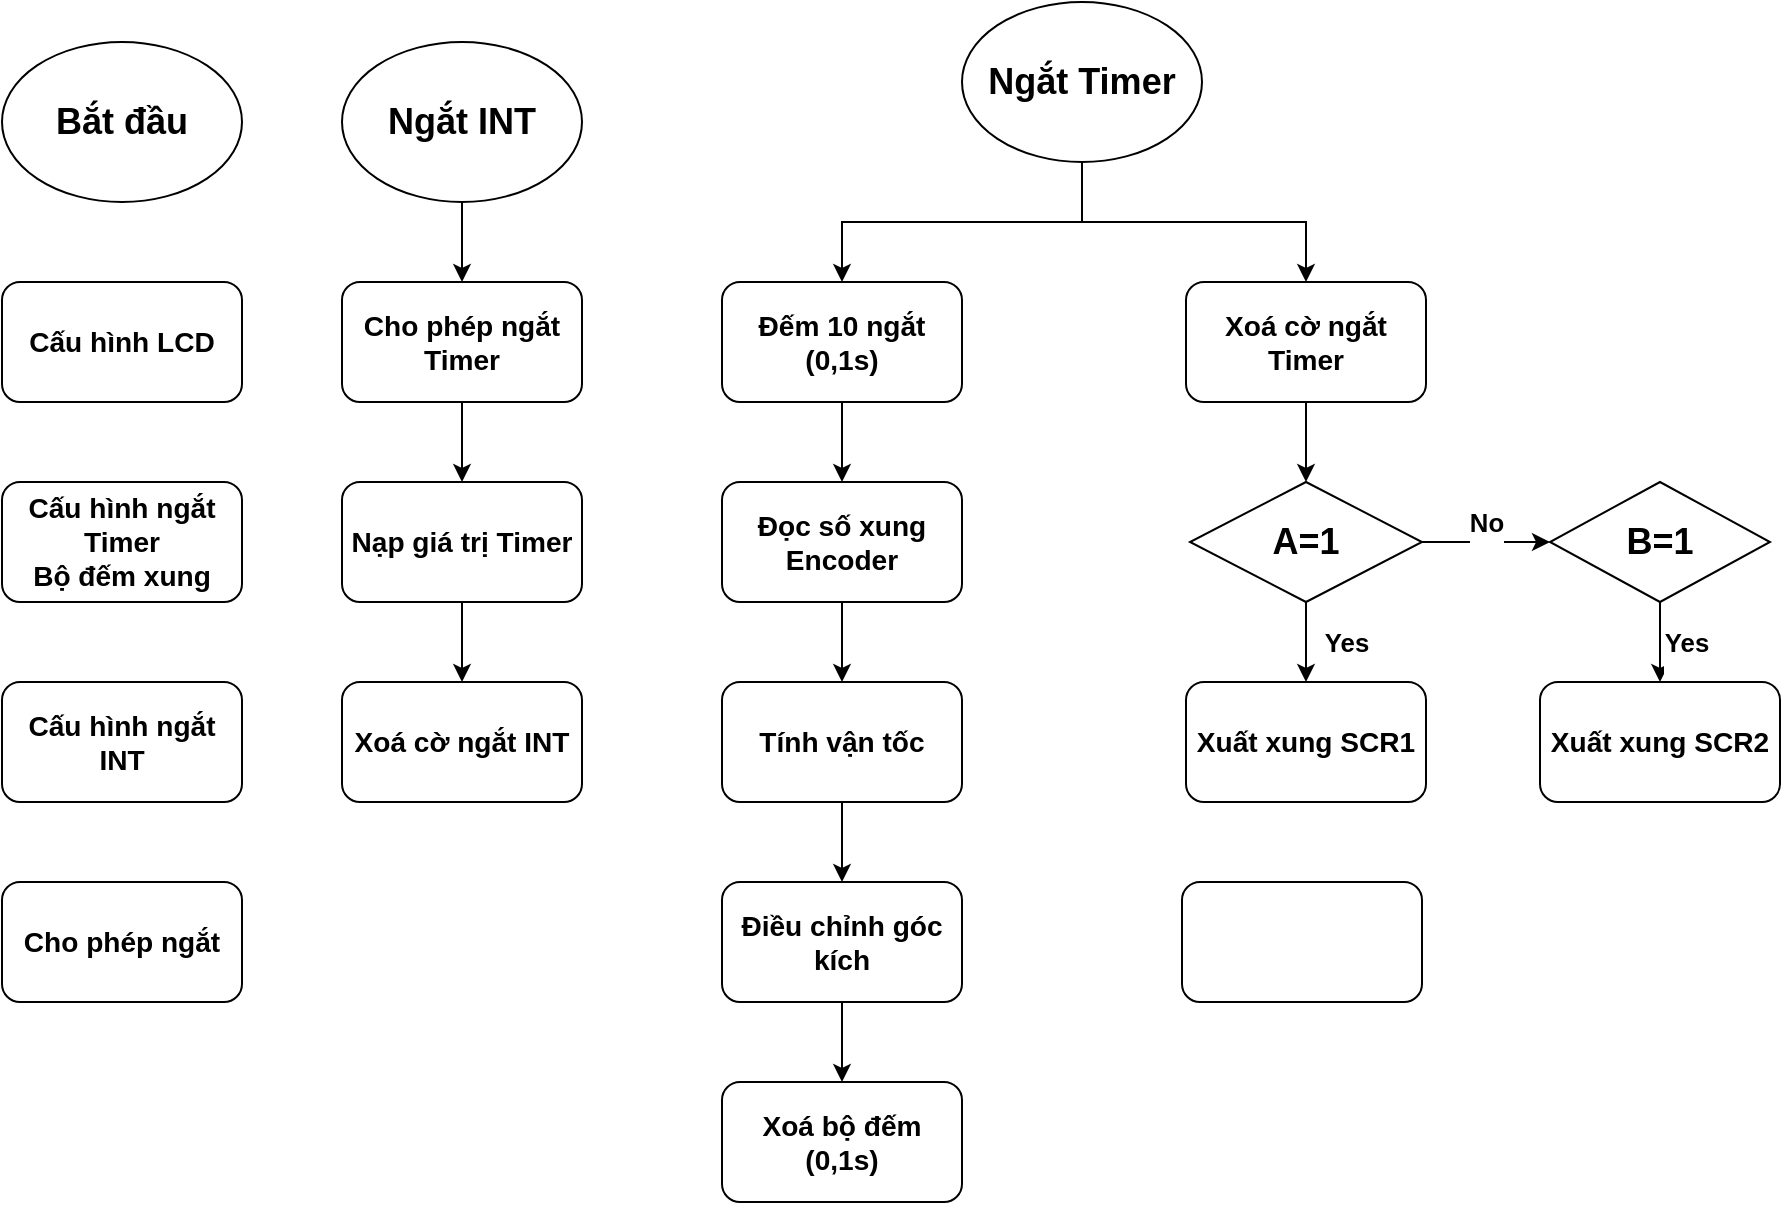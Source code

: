 <mxfile version="14.9.2" type="github">
  <diagram id="PGe-BacURcMwnDzJO80s" name="Page-1">
    <mxGraphModel dx="868" dy="450" grid="1" gridSize="10" guides="1" tooltips="1" connect="1" arrows="1" fold="1" page="1" pageScale="1" pageWidth="827" pageHeight="1169" math="0" shadow="0">
      <root>
        <mxCell id="0" />
        <mxCell id="1" parent="0" />
        <mxCell id="vvdOY0QT1Kw_dqCe4-fJ-2" value="&lt;h2&gt;Bắt đầu&lt;/h2&gt;" style="ellipse;whiteSpace=wrap;html=1;" vertex="1" parent="1">
          <mxGeometry x="50" y="40" width="120" height="80" as="geometry" />
        </mxCell>
        <mxCell id="vvdOY0QT1Kw_dqCe4-fJ-3" value="&lt;h3&gt;Cấu hình LCD&lt;/h3&gt;" style="rounded=1;whiteSpace=wrap;html=1;" vertex="1" parent="1">
          <mxGeometry x="50" y="160" width="120" height="60" as="geometry" />
        </mxCell>
        <mxCell id="vvdOY0QT1Kw_dqCe4-fJ-13" style="edgeStyle=orthogonalEdgeStyle;rounded=0;orthogonalLoop=1;jettySize=auto;html=1;exitX=0.5;exitY=1;exitDx=0;exitDy=0;entryX=0.5;entryY=0;entryDx=0;entryDy=0;" edge="1" parent="1" source="vvdOY0QT1Kw_dqCe4-fJ-4" target="vvdOY0QT1Kw_dqCe4-fJ-10">
          <mxGeometry relative="1" as="geometry" />
        </mxCell>
        <mxCell id="vvdOY0QT1Kw_dqCe4-fJ-4" value="&lt;h3&gt;Cho phép ngắt Timer&lt;/h3&gt;" style="rounded=1;whiteSpace=wrap;html=1;" vertex="1" parent="1">
          <mxGeometry x="220" y="160" width="120" height="60" as="geometry" />
        </mxCell>
        <mxCell id="vvdOY0QT1Kw_dqCe4-fJ-12" style="edgeStyle=orthogonalEdgeStyle;rounded=0;orthogonalLoop=1;jettySize=auto;html=1;exitX=0.5;exitY=1;exitDx=0;exitDy=0;entryX=0.5;entryY=0;entryDx=0;entryDy=0;" edge="1" parent="1" source="vvdOY0QT1Kw_dqCe4-fJ-5" target="vvdOY0QT1Kw_dqCe4-fJ-4">
          <mxGeometry relative="1" as="geometry" />
        </mxCell>
        <mxCell id="vvdOY0QT1Kw_dqCe4-fJ-5" value="&lt;h2&gt;Ngắt INT&lt;/h2&gt;" style="ellipse;whiteSpace=wrap;html=1;" vertex="1" parent="1">
          <mxGeometry x="220" y="40" width="120" height="80" as="geometry" />
        </mxCell>
        <mxCell id="vvdOY0QT1Kw_dqCe4-fJ-7" value="&lt;h3&gt;Cấu hình ngắt INT&lt;/h3&gt;" style="rounded=1;whiteSpace=wrap;html=1;" vertex="1" parent="1">
          <mxGeometry x="50" y="360" width="120" height="60" as="geometry" />
        </mxCell>
        <mxCell id="vvdOY0QT1Kw_dqCe4-fJ-8" value="&lt;h3&gt;Cấu hình ngắt Timer&lt;br&gt;Bộ đếm xung&lt;/h3&gt;" style="rounded=1;whiteSpace=wrap;html=1;" vertex="1" parent="1">
          <mxGeometry x="50" y="260" width="120" height="60" as="geometry" />
        </mxCell>
        <mxCell id="vvdOY0QT1Kw_dqCe4-fJ-9" value="&lt;h3&gt;Cho phép ngắt&lt;/h3&gt;" style="rounded=1;whiteSpace=wrap;html=1;" vertex="1" parent="1">
          <mxGeometry x="50" y="460" width="120" height="60" as="geometry" />
        </mxCell>
        <mxCell id="vvdOY0QT1Kw_dqCe4-fJ-14" style="edgeStyle=orthogonalEdgeStyle;rounded=0;orthogonalLoop=1;jettySize=auto;html=1;exitX=0.5;exitY=1;exitDx=0;exitDy=0;" edge="1" parent="1" source="vvdOY0QT1Kw_dqCe4-fJ-10" target="vvdOY0QT1Kw_dqCe4-fJ-11">
          <mxGeometry relative="1" as="geometry" />
        </mxCell>
        <mxCell id="vvdOY0QT1Kw_dqCe4-fJ-10" value="&lt;h3&gt;Nạp giá trị Timer&lt;/h3&gt;" style="rounded=1;whiteSpace=wrap;html=1;" vertex="1" parent="1">
          <mxGeometry x="220" y="260" width="120" height="60" as="geometry" />
        </mxCell>
        <mxCell id="vvdOY0QT1Kw_dqCe4-fJ-11" value="&lt;h3&gt;Xoá cờ ngắt INT&lt;/h3&gt;" style="rounded=1;whiteSpace=wrap;html=1;" vertex="1" parent="1">
          <mxGeometry x="220" y="360" width="120" height="60" as="geometry" />
        </mxCell>
        <mxCell id="vvdOY0QT1Kw_dqCe4-fJ-30" style="edgeStyle=orthogonalEdgeStyle;rounded=0;orthogonalLoop=1;jettySize=auto;html=1;exitX=0.5;exitY=1;exitDx=0;exitDy=0;entryX=0.5;entryY=0;entryDx=0;entryDy=0;" edge="1" parent="1" source="vvdOY0QT1Kw_dqCe4-fJ-15" target="vvdOY0QT1Kw_dqCe4-fJ-23">
          <mxGeometry relative="1" as="geometry" />
        </mxCell>
        <mxCell id="vvdOY0QT1Kw_dqCe4-fJ-31" style="edgeStyle=orthogonalEdgeStyle;rounded=0;orthogonalLoop=1;jettySize=auto;html=1;exitX=0.5;exitY=1;exitDx=0;exitDy=0;" edge="1" parent="1" source="vvdOY0QT1Kw_dqCe4-fJ-15" target="vvdOY0QT1Kw_dqCe4-fJ-16">
          <mxGeometry relative="1" as="geometry" />
        </mxCell>
        <mxCell id="vvdOY0QT1Kw_dqCe4-fJ-15" value="&lt;h2&gt;Ngắt Timer&lt;/h2&gt;" style="ellipse;whiteSpace=wrap;html=1;" vertex="1" parent="1">
          <mxGeometry x="530" y="20" width="120" height="80" as="geometry" />
        </mxCell>
        <mxCell id="vvdOY0QT1Kw_dqCe4-fJ-36" style="edgeStyle=orthogonalEdgeStyle;rounded=0;orthogonalLoop=1;jettySize=auto;html=1;exitX=0.5;exitY=1;exitDx=0;exitDy=0;entryX=0.5;entryY=0;entryDx=0;entryDy=0;" edge="1" parent="1" source="vvdOY0QT1Kw_dqCe4-fJ-16" target="vvdOY0QT1Kw_dqCe4-fJ-17">
          <mxGeometry relative="1" as="geometry" />
        </mxCell>
        <mxCell id="vvdOY0QT1Kw_dqCe4-fJ-16" value="&lt;h3&gt;Xoá cờ ngắt Timer&lt;/h3&gt;" style="rounded=1;whiteSpace=wrap;html=1;" vertex="1" parent="1">
          <mxGeometry x="642" y="160" width="120" height="60" as="geometry" />
        </mxCell>
        <mxCell id="vvdOY0QT1Kw_dqCe4-fJ-37" value="&lt;h3&gt;Yes&lt;/h3&gt;" style="edgeStyle=orthogonalEdgeStyle;rounded=0;orthogonalLoop=1;jettySize=auto;html=1;exitX=0.5;exitY=1;exitDx=0;exitDy=0;entryX=0.5;entryY=0;entryDx=0;entryDy=0;" edge="1" parent="1" source="vvdOY0QT1Kw_dqCe4-fJ-17" target="vvdOY0QT1Kw_dqCe4-fJ-20">
          <mxGeometry y="20" relative="1" as="geometry">
            <mxPoint as="offset" />
          </mxGeometry>
        </mxCell>
        <mxCell id="vvdOY0QT1Kw_dqCe4-fJ-38" value="&lt;h3&gt;No&lt;/h3&gt;" style="edgeStyle=orthogonalEdgeStyle;rounded=0;orthogonalLoop=1;jettySize=auto;html=1;exitX=1;exitY=0.5;exitDx=0;exitDy=0;entryX=0;entryY=0.5;entryDx=0;entryDy=0;" edge="1" parent="1" source="vvdOY0QT1Kw_dqCe4-fJ-17" target="vvdOY0QT1Kw_dqCe4-fJ-18">
          <mxGeometry y="10" relative="1" as="geometry">
            <mxPoint as="offset" />
          </mxGeometry>
        </mxCell>
        <mxCell id="vvdOY0QT1Kw_dqCe4-fJ-17" value="&lt;h2&gt;A=1&lt;/h2&gt;" style="rhombus;whiteSpace=wrap;html=1;" vertex="1" parent="1">
          <mxGeometry x="644" y="260" width="116" height="60" as="geometry" />
        </mxCell>
        <mxCell id="vvdOY0QT1Kw_dqCe4-fJ-40" value="&lt;h3&gt;Yes&lt;/h3&gt;" style="edgeStyle=orthogonalEdgeStyle;rounded=0;orthogonalLoop=1;jettySize=auto;html=1;exitX=0.5;exitY=1;exitDx=0;exitDy=0;entryX=0.5;entryY=0;entryDx=0;entryDy=0;" edge="1" parent="1" source="vvdOY0QT1Kw_dqCe4-fJ-18" target="vvdOY0QT1Kw_dqCe4-fJ-21">
          <mxGeometry y="13" relative="1" as="geometry">
            <mxPoint as="offset" />
          </mxGeometry>
        </mxCell>
        <mxCell id="vvdOY0QT1Kw_dqCe4-fJ-18" value="&lt;h2&gt;B=1&lt;/h2&gt;" style="rhombus;whiteSpace=wrap;html=1;" vertex="1" parent="1">
          <mxGeometry x="824" y="260" width="110" height="60" as="geometry" />
        </mxCell>
        <mxCell id="vvdOY0QT1Kw_dqCe4-fJ-20" value="&lt;h3&gt;Xuất xung SCR1&lt;/h3&gt;" style="rounded=1;whiteSpace=wrap;html=1;" vertex="1" parent="1">
          <mxGeometry x="642" y="360" width="120" height="60" as="geometry" />
        </mxCell>
        <mxCell id="vvdOY0QT1Kw_dqCe4-fJ-21" value="&lt;h3&gt;Xuất xung SCR2&lt;/h3&gt;" style="rounded=1;whiteSpace=wrap;html=1;" vertex="1" parent="1">
          <mxGeometry x="819" y="360" width="120" height="60" as="geometry" />
        </mxCell>
        <mxCell id="vvdOY0QT1Kw_dqCe4-fJ-32" style="edgeStyle=orthogonalEdgeStyle;rounded=0;orthogonalLoop=1;jettySize=auto;html=1;exitX=0.5;exitY=1;exitDx=0;exitDy=0;" edge="1" parent="1" source="vvdOY0QT1Kw_dqCe4-fJ-23" target="vvdOY0QT1Kw_dqCe4-fJ-26">
          <mxGeometry relative="1" as="geometry" />
        </mxCell>
        <mxCell id="vvdOY0QT1Kw_dqCe4-fJ-23" value="&lt;h3&gt;Đếm 10 ngắt&lt;br&gt;(0,1s)&lt;/h3&gt;" style="rounded=1;whiteSpace=wrap;html=1;" vertex="1" parent="1">
          <mxGeometry x="410" y="160" width="120" height="60" as="geometry" />
        </mxCell>
        <mxCell id="vvdOY0QT1Kw_dqCe4-fJ-33" style="edgeStyle=orthogonalEdgeStyle;rounded=0;orthogonalLoop=1;jettySize=auto;html=1;exitX=0.5;exitY=1;exitDx=0;exitDy=0;entryX=0.5;entryY=0;entryDx=0;entryDy=0;" edge="1" parent="1" source="vvdOY0QT1Kw_dqCe4-fJ-26" target="vvdOY0QT1Kw_dqCe4-fJ-27">
          <mxGeometry relative="1" as="geometry" />
        </mxCell>
        <mxCell id="vvdOY0QT1Kw_dqCe4-fJ-26" value="&lt;h3&gt;Đọc số xung Encoder&lt;/h3&gt;" style="rounded=1;whiteSpace=wrap;html=1;" vertex="1" parent="1">
          <mxGeometry x="410" y="260" width="120" height="60" as="geometry" />
        </mxCell>
        <mxCell id="vvdOY0QT1Kw_dqCe4-fJ-34" style="edgeStyle=orthogonalEdgeStyle;rounded=0;orthogonalLoop=1;jettySize=auto;html=1;exitX=0.5;exitY=1;exitDx=0;exitDy=0;entryX=0.5;entryY=0;entryDx=0;entryDy=0;" edge="1" parent="1" source="vvdOY0QT1Kw_dqCe4-fJ-27" target="vvdOY0QT1Kw_dqCe4-fJ-28">
          <mxGeometry relative="1" as="geometry" />
        </mxCell>
        <mxCell id="vvdOY0QT1Kw_dqCe4-fJ-27" value="&lt;h3&gt;Tính vận tốc&lt;/h3&gt;" style="rounded=1;whiteSpace=wrap;html=1;" vertex="1" parent="1">
          <mxGeometry x="410" y="360" width="120" height="60" as="geometry" />
        </mxCell>
        <mxCell id="vvdOY0QT1Kw_dqCe4-fJ-35" style="edgeStyle=orthogonalEdgeStyle;rounded=0;orthogonalLoop=1;jettySize=auto;html=1;exitX=0.5;exitY=1;exitDx=0;exitDy=0;entryX=0.5;entryY=0;entryDx=0;entryDy=0;" edge="1" parent="1" source="vvdOY0QT1Kw_dqCe4-fJ-28" target="vvdOY0QT1Kw_dqCe4-fJ-29">
          <mxGeometry relative="1" as="geometry" />
        </mxCell>
        <mxCell id="vvdOY0QT1Kw_dqCe4-fJ-28" value="&lt;h3&gt;Điều chỉnh góc kích&lt;/h3&gt;" style="rounded=1;whiteSpace=wrap;html=1;" vertex="1" parent="1">
          <mxGeometry x="410" y="460" width="120" height="60" as="geometry" />
        </mxCell>
        <mxCell id="vvdOY0QT1Kw_dqCe4-fJ-29" value="&lt;h3&gt;Xoá bộ đếm (0,1s)&lt;/h3&gt;" style="rounded=1;whiteSpace=wrap;html=1;" vertex="1" parent="1">
          <mxGeometry x="410" y="560" width="120" height="60" as="geometry" />
        </mxCell>
        <mxCell id="vvdOY0QT1Kw_dqCe4-fJ-41" value="" style="rounded=1;whiteSpace=wrap;html=1;" vertex="1" parent="1">
          <mxGeometry x="640" y="460" width="120" height="60" as="geometry" />
        </mxCell>
      </root>
    </mxGraphModel>
  </diagram>
</mxfile>
